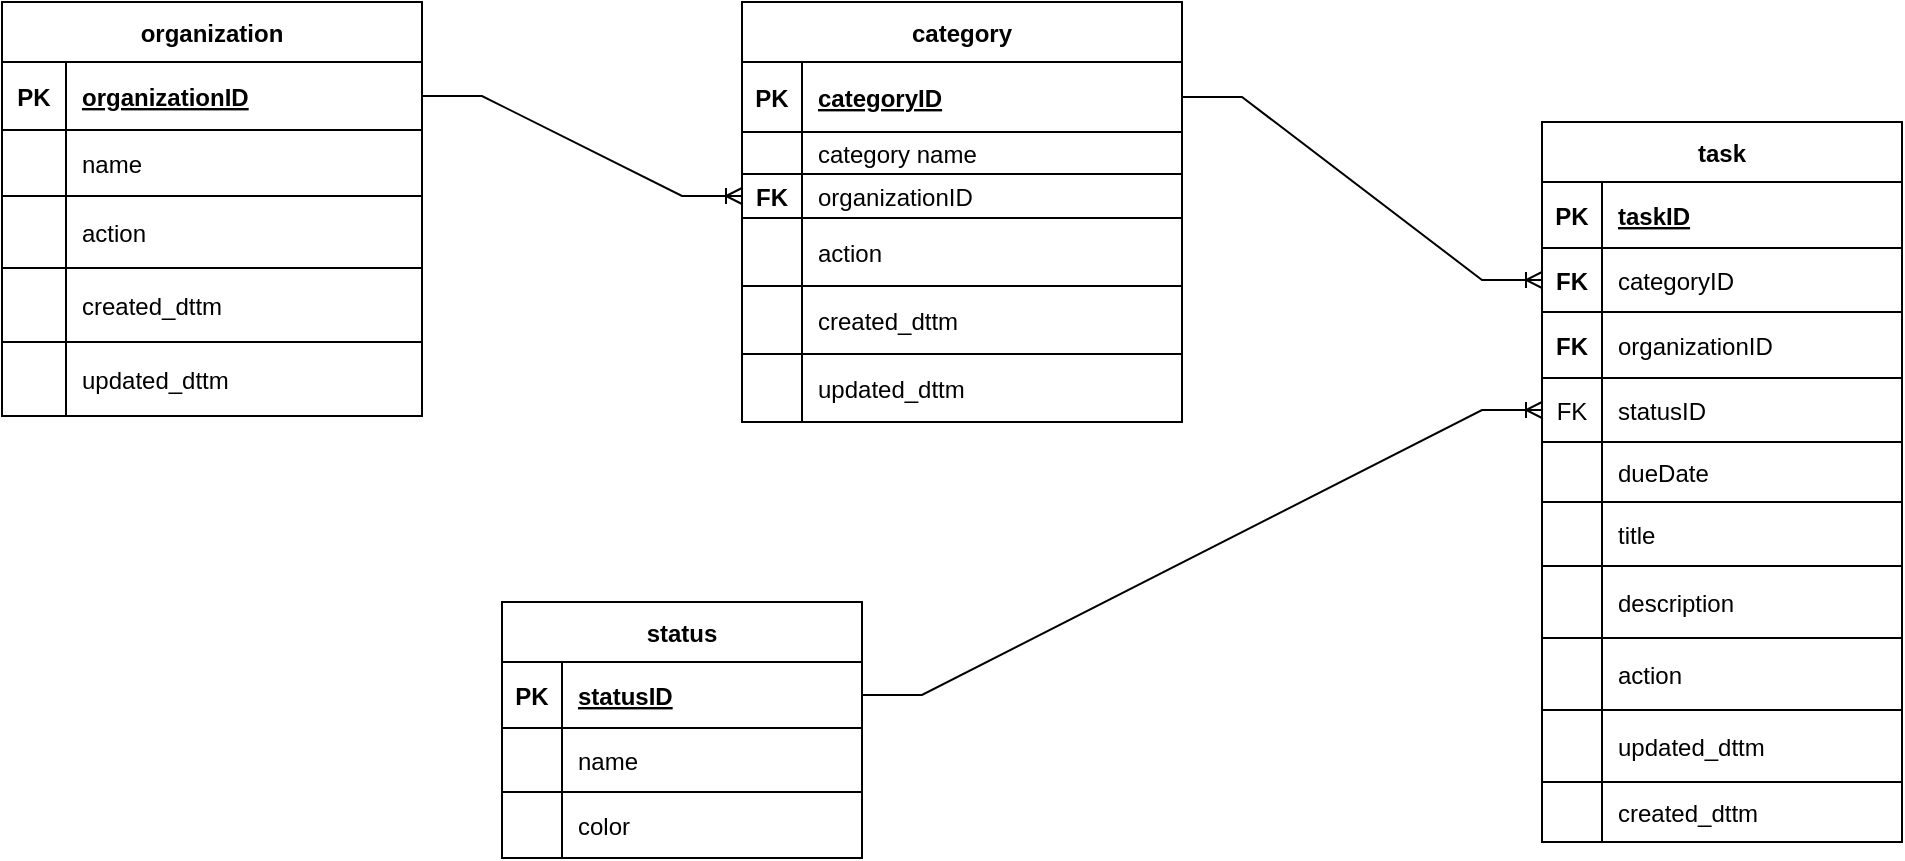 <mxfile version="20.2.8" type="github">
  <diagram id="R2lEEEUBdFMjLlhIrx00" name="Page-1">
    <mxGraphModel dx="1202" dy="708" grid="1" gridSize="10" guides="1" tooltips="1" connect="1" arrows="1" fold="1" page="1" pageScale="1" pageWidth="850" pageHeight="1100" math="0" shadow="0" extFonts="Permanent Marker^https://fonts.googleapis.com/css?family=Permanent+Marker">
      <root>
        <mxCell id="0" />
        <mxCell id="1" parent="0" />
        <object label="organization" placeholders="1" id="GzVvqow-HJxnqOvDs0vu-19">
          <mxCell style="shape=table;startSize=30;container=1;collapsible=1;childLayout=tableLayout;fixedRows=0;rowLines=1;fontStyle=1;align=center;resizeLast=0;fillStyle=auto;columnLines=1;" vertex="1" parent="1">
            <mxGeometry x="30" y="90" width="210" height="207" as="geometry" />
          </mxCell>
        </object>
        <mxCell id="GzVvqow-HJxnqOvDs0vu-20" value="" style="shape=tableRow;horizontal=0;startSize=0;swimlaneHead=0;swimlaneBody=0;fillColor=none;collapsible=0;dropTarget=0;points=[[0,0.5],[1,0.5]];portConstraint=eastwest;top=0;left=0;right=0;bottom=1;" vertex="1" parent="GzVvqow-HJxnqOvDs0vu-19">
          <mxGeometry y="30" width="210" height="34" as="geometry" />
        </mxCell>
        <mxCell id="GzVvqow-HJxnqOvDs0vu-21" value="PK" style="shape=partialRectangle;connectable=0;fillColor=none;top=0;left=0;bottom=0;right=0;fontStyle=1;overflow=hidden;" vertex="1" parent="GzVvqow-HJxnqOvDs0vu-20">
          <mxGeometry width="32" height="34" as="geometry">
            <mxRectangle width="32" height="34" as="alternateBounds" />
          </mxGeometry>
        </mxCell>
        <mxCell id="GzVvqow-HJxnqOvDs0vu-22" value="organizationID" style="shape=partialRectangle;connectable=0;fillColor=none;top=0;left=0;bottom=0;right=0;align=left;spacingLeft=6;fontStyle=5;overflow=hidden;noLabel=0;" vertex="1" parent="GzVvqow-HJxnqOvDs0vu-20">
          <mxGeometry x="32" width="178" height="34" as="geometry">
            <mxRectangle width="178" height="34" as="alternateBounds" />
          </mxGeometry>
        </mxCell>
        <object label="" Name="orginaization name" id="GzVvqow-HJxnqOvDs0vu-23">
          <mxCell style="shape=tableRow;horizontal=0;startSize=0;swimlaneHead=0;swimlaneBody=0;fillColor=none;collapsible=0;dropTarget=0;points=[[0,0.5],[1,0.5]];portConstraint=eastwest;top=0;left=0;right=0;bottom=0;" vertex="1" parent="GzVvqow-HJxnqOvDs0vu-19">
            <mxGeometry y="64" width="210" height="33" as="geometry" />
          </mxCell>
        </object>
        <mxCell id="GzVvqow-HJxnqOvDs0vu-24" value="" style="shape=partialRectangle;connectable=0;fillColor=none;top=0;left=0;bottom=0;right=0;editable=1;overflow=hidden;noLabel=0;" vertex="1" parent="GzVvqow-HJxnqOvDs0vu-23">
          <mxGeometry width="32" height="33" as="geometry">
            <mxRectangle width="32" height="33" as="alternateBounds" />
          </mxGeometry>
        </mxCell>
        <mxCell id="GzVvqow-HJxnqOvDs0vu-25" value="name " style="shape=partialRectangle;connectable=0;fillColor=none;top=0;left=0;bottom=0;right=0;align=left;spacingLeft=6;overflow=hidden;noLabel=0;" vertex="1" parent="GzVvqow-HJxnqOvDs0vu-23">
          <mxGeometry x="32" width="178" height="33" as="geometry">
            <mxRectangle width="178" height="33" as="alternateBounds" />
          </mxGeometry>
        </mxCell>
        <mxCell id="GzVvqow-HJxnqOvDs0vu-26" value="" style="shape=tableRow;horizontal=0;startSize=0;swimlaneHead=0;swimlaneBody=0;fillColor=none;collapsible=0;dropTarget=0;points=[[0,0.5],[1,0.5]];portConstraint=eastwest;top=0;left=0;right=0;bottom=0;" vertex="1" parent="GzVvqow-HJxnqOvDs0vu-19">
          <mxGeometry y="97" width="210" height="36" as="geometry" />
        </mxCell>
        <mxCell id="GzVvqow-HJxnqOvDs0vu-27" value="" style="shape=partialRectangle;connectable=0;fillColor=none;top=0;left=0;bottom=0;right=0;editable=1;overflow=hidden;autosize=1;" vertex="1" parent="GzVvqow-HJxnqOvDs0vu-26">
          <mxGeometry width="32" height="36" as="geometry">
            <mxRectangle width="32" height="36" as="alternateBounds" />
          </mxGeometry>
        </mxCell>
        <mxCell id="GzVvqow-HJxnqOvDs0vu-28" value="action" style="shape=partialRectangle;connectable=0;fillColor=none;top=0;left=0;bottom=0;right=0;align=left;spacingLeft=6;overflow=hidden;" vertex="1" parent="GzVvqow-HJxnqOvDs0vu-26">
          <mxGeometry x="32" width="178" height="36" as="geometry">
            <mxRectangle width="178" height="36" as="alternateBounds" />
          </mxGeometry>
        </mxCell>
        <mxCell id="GzVvqow-HJxnqOvDs0vu-29" value="" style="shape=tableRow;horizontal=0;startSize=0;swimlaneHead=0;swimlaneBody=0;fillColor=none;collapsible=0;dropTarget=0;points=[[0,0.5],[1,0.5]];portConstraint=eastwest;top=0;left=0;right=0;bottom=0;" vertex="1" parent="GzVvqow-HJxnqOvDs0vu-19">
          <mxGeometry y="133" width="210" height="37" as="geometry" />
        </mxCell>
        <mxCell id="GzVvqow-HJxnqOvDs0vu-30" value="" style="shape=partialRectangle;connectable=0;fillColor=none;top=0;left=0;bottom=0;right=0;editable=1;overflow=hidden;" vertex="1" parent="GzVvqow-HJxnqOvDs0vu-29">
          <mxGeometry width="32" height="37" as="geometry">
            <mxRectangle width="32" height="37" as="alternateBounds" />
          </mxGeometry>
        </mxCell>
        <mxCell id="GzVvqow-HJxnqOvDs0vu-31" value="created_dttm" style="shape=partialRectangle;connectable=0;fillColor=none;top=0;left=0;bottom=0;right=0;align=left;spacingLeft=6;overflow=hidden;" vertex="1" parent="GzVvqow-HJxnqOvDs0vu-29">
          <mxGeometry x="32" width="178" height="37" as="geometry">
            <mxRectangle width="178" height="37" as="alternateBounds" />
          </mxGeometry>
        </mxCell>
        <mxCell id="GzVvqow-HJxnqOvDs0vu-88" value="" style="shape=tableRow;horizontal=0;startSize=0;swimlaneHead=0;swimlaneBody=0;fillColor=none;collapsible=0;dropTarget=0;points=[[0,0.5],[1,0.5]];portConstraint=eastwest;top=0;left=0;right=0;bottom=0;" vertex="1" parent="GzVvqow-HJxnqOvDs0vu-19">
          <mxGeometry y="170" width="210" height="37" as="geometry" />
        </mxCell>
        <mxCell id="GzVvqow-HJxnqOvDs0vu-89" value="" style="shape=partialRectangle;connectable=0;fillColor=none;top=0;left=0;bottom=0;right=0;editable=1;overflow=hidden;" vertex="1" parent="GzVvqow-HJxnqOvDs0vu-88">
          <mxGeometry width="32" height="37" as="geometry">
            <mxRectangle width="32" height="37" as="alternateBounds" />
          </mxGeometry>
        </mxCell>
        <mxCell id="GzVvqow-HJxnqOvDs0vu-90" value="updated_dttm" style="shape=partialRectangle;connectable=0;fillColor=none;top=0;left=0;bottom=0;right=0;align=left;spacingLeft=6;overflow=hidden;" vertex="1" parent="GzVvqow-HJxnqOvDs0vu-88">
          <mxGeometry x="32" width="178" height="37" as="geometry">
            <mxRectangle width="178" height="37" as="alternateBounds" />
          </mxGeometry>
        </mxCell>
        <mxCell id="GzVvqow-HJxnqOvDs0vu-75" value="category" style="shape=table;startSize=30;container=1;collapsible=1;childLayout=tableLayout;fixedRows=0;rowLines=1;fontStyle=1;align=center;resizeLast=1;strokeColor=default;fontFamily=Helvetica;fontSize=12;fontColor=default;fillColor=default;" vertex="1" parent="1">
          <mxGeometry x="400" y="90" width="220" height="210" as="geometry" />
        </mxCell>
        <mxCell id="GzVvqow-HJxnqOvDs0vu-76" value="" style="shape=tableRow;horizontal=0;startSize=0;swimlaneHead=0;swimlaneBody=0;fillColor=none;collapsible=0;dropTarget=0;points=[[0,0.5],[1,0.5]];portConstraint=eastwest;top=0;left=0;right=0;bottom=1;strokeColor=default;fontFamily=Helvetica;fontSize=12;fontColor=default;" vertex="1" parent="GzVvqow-HJxnqOvDs0vu-75">
          <mxGeometry y="30" width="220" height="35" as="geometry" />
        </mxCell>
        <mxCell id="GzVvqow-HJxnqOvDs0vu-77" value="PK" style="shape=partialRectangle;connectable=0;fillColor=none;top=0;left=0;bottom=0;right=0;fontStyle=1;overflow=hidden;strokeColor=default;fontFamily=Helvetica;fontSize=12;fontColor=default;startSize=30;" vertex="1" parent="GzVvqow-HJxnqOvDs0vu-76">
          <mxGeometry width="30" height="35" as="geometry">
            <mxRectangle width="30" height="35" as="alternateBounds" />
          </mxGeometry>
        </mxCell>
        <mxCell id="GzVvqow-HJxnqOvDs0vu-78" value="categoryID" style="shape=partialRectangle;connectable=0;fillColor=none;top=0;left=0;bottom=0;right=0;align=left;spacingLeft=6;fontStyle=5;overflow=hidden;strokeColor=default;fontFamily=Helvetica;fontSize=12;fontColor=default;startSize=30;" vertex="1" parent="GzVvqow-HJxnqOvDs0vu-76">
          <mxGeometry x="30" width="190" height="35" as="geometry">
            <mxRectangle width="190" height="35" as="alternateBounds" />
          </mxGeometry>
        </mxCell>
        <mxCell id="GzVvqow-HJxnqOvDs0vu-79" value="" style="shape=tableRow;horizontal=0;startSize=0;swimlaneHead=0;swimlaneBody=0;fillColor=none;collapsible=0;dropTarget=0;points=[[0,0.5],[1,0.5]];portConstraint=eastwest;top=0;left=0;right=0;bottom=0;strokeColor=default;fontFamily=Helvetica;fontSize=12;fontColor=default;" vertex="1" parent="GzVvqow-HJxnqOvDs0vu-75">
          <mxGeometry y="65" width="220" height="21" as="geometry" />
        </mxCell>
        <mxCell id="GzVvqow-HJxnqOvDs0vu-80" value="" style="shape=partialRectangle;connectable=0;fillColor=none;top=0;left=0;bottom=0;right=0;editable=1;overflow=hidden;strokeColor=default;fontFamily=Helvetica;fontSize=12;fontColor=default;startSize=30;" vertex="1" parent="GzVvqow-HJxnqOvDs0vu-79">
          <mxGeometry width="30" height="21" as="geometry">
            <mxRectangle width="30" height="21" as="alternateBounds" />
          </mxGeometry>
        </mxCell>
        <mxCell id="GzVvqow-HJxnqOvDs0vu-81" value="category name " style="shape=partialRectangle;connectable=0;fillColor=none;top=0;left=0;bottom=0;right=0;align=left;spacingLeft=6;overflow=hidden;strokeColor=default;fontFamily=Helvetica;fontSize=12;fontColor=default;startSize=30;" vertex="1" parent="GzVvqow-HJxnqOvDs0vu-79">
          <mxGeometry x="30" width="190" height="21" as="geometry">
            <mxRectangle width="190" height="21" as="alternateBounds" />
          </mxGeometry>
        </mxCell>
        <mxCell id="GzVvqow-HJxnqOvDs0vu-82" value="" style="shape=tableRow;horizontal=0;startSize=0;swimlaneHead=0;swimlaneBody=0;fillColor=none;collapsible=0;dropTarget=0;points=[[0,0.5],[1,0.5]];portConstraint=eastwest;top=0;left=0;right=0;bottom=0;strokeColor=default;fontFamily=Helvetica;fontSize=12;fontColor=default;" vertex="1" parent="GzVvqow-HJxnqOvDs0vu-75">
          <mxGeometry y="86" width="220" height="22" as="geometry" />
        </mxCell>
        <mxCell id="GzVvqow-HJxnqOvDs0vu-83" value="FK" style="shape=partialRectangle;connectable=0;fillColor=none;top=0;left=0;bottom=0;right=0;editable=1;overflow=hidden;strokeColor=default;fontFamily=Helvetica;fontSize=12;fontColor=default;startSize=30;fontStyle=1" vertex="1" parent="GzVvqow-HJxnqOvDs0vu-82">
          <mxGeometry width="30" height="22" as="geometry">
            <mxRectangle width="30" height="22" as="alternateBounds" />
          </mxGeometry>
        </mxCell>
        <mxCell id="GzVvqow-HJxnqOvDs0vu-84" value="organizationID" style="shape=partialRectangle;connectable=0;fillColor=none;top=0;left=0;bottom=0;right=0;align=left;spacingLeft=6;overflow=hidden;strokeColor=default;fontFamily=Helvetica;fontSize=12;fontColor=default;startSize=30;fontStyle=0" vertex="1" parent="GzVvqow-HJxnqOvDs0vu-82">
          <mxGeometry x="30" width="190" height="22" as="geometry">
            <mxRectangle width="190" height="22" as="alternateBounds" />
          </mxGeometry>
        </mxCell>
        <mxCell id="GzVvqow-HJxnqOvDs0vu-85" value="" style="shape=tableRow;horizontal=0;startSize=0;swimlaneHead=0;swimlaneBody=0;fillColor=none;collapsible=0;dropTarget=0;points=[[0,0.5],[1,0.5]];portConstraint=eastwest;top=0;left=0;right=0;bottom=0;strokeColor=default;fontFamily=Helvetica;fontSize=12;fontColor=default;" vertex="1" parent="GzVvqow-HJxnqOvDs0vu-75">
          <mxGeometry y="108" width="220" height="34" as="geometry" />
        </mxCell>
        <mxCell id="GzVvqow-HJxnqOvDs0vu-86" value="" style="shape=partialRectangle;connectable=0;fillColor=none;top=0;left=0;bottom=0;right=0;editable=1;overflow=hidden;strokeColor=default;fontFamily=Helvetica;fontSize=12;fontColor=default;startSize=30;" vertex="1" parent="GzVvqow-HJxnqOvDs0vu-85">
          <mxGeometry width="30" height="34" as="geometry">
            <mxRectangle width="30" height="34" as="alternateBounds" />
          </mxGeometry>
        </mxCell>
        <mxCell id="GzVvqow-HJxnqOvDs0vu-87" value="action" style="shape=partialRectangle;connectable=0;fillColor=none;top=0;left=0;bottom=0;right=0;align=left;spacingLeft=6;overflow=hidden;strokeColor=default;fontFamily=Helvetica;fontSize=12;fontColor=default;startSize=30;" vertex="1" parent="GzVvqow-HJxnqOvDs0vu-85">
          <mxGeometry x="30" width="190" height="34" as="geometry">
            <mxRectangle width="190" height="34" as="alternateBounds" />
          </mxGeometry>
        </mxCell>
        <mxCell id="GzVvqow-HJxnqOvDs0vu-105" value="" style="shape=tableRow;horizontal=0;startSize=0;swimlaneHead=0;swimlaneBody=0;fillColor=none;collapsible=0;dropTarget=0;points=[[0,0.5],[1,0.5]];portConstraint=eastwest;top=0;left=0;right=0;bottom=0;strokeColor=default;fontFamily=Helvetica;fontSize=12;fontColor=default;" vertex="1" parent="GzVvqow-HJxnqOvDs0vu-75">
          <mxGeometry y="142" width="220" height="34" as="geometry" />
        </mxCell>
        <mxCell id="GzVvqow-HJxnqOvDs0vu-106" value="" style="shape=partialRectangle;connectable=0;fillColor=none;top=0;left=0;bottom=0;right=0;editable=1;overflow=hidden;strokeColor=default;fontFamily=Helvetica;fontSize=12;fontColor=default;startSize=30;" vertex="1" parent="GzVvqow-HJxnqOvDs0vu-105">
          <mxGeometry width="30" height="34" as="geometry">
            <mxRectangle width="30" height="34" as="alternateBounds" />
          </mxGeometry>
        </mxCell>
        <mxCell id="GzVvqow-HJxnqOvDs0vu-107" value="created_dttm" style="shape=partialRectangle;connectable=0;fillColor=none;top=0;left=0;bottom=0;right=0;align=left;spacingLeft=6;overflow=hidden;strokeColor=default;fontFamily=Helvetica;fontSize=12;fontColor=default;startSize=30;" vertex="1" parent="GzVvqow-HJxnqOvDs0vu-105">
          <mxGeometry x="30" width="190" height="34" as="geometry">
            <mxRectangle width="190" height="34" as="alternateBounds" />
          </mxGeometry>
        </mxCell>
        <mxCell id="GzVvqow-HJxnqOvDs0vu-108" value="" style="shape=tableRow;horizontal=0;startSize=0;swimlaneHead=0;swimlaneBody=0;fillColor=none;collapsible=0;dropTarget=0;points=[[0,0.5],[1,0.5]];portConstraint=eastwest;top=0;left=0;right=0;bottom=0;strokeColor=default;fontFamily=Helvetica;fontSize=12;fontColor=default;" vertex="1" parent="GzVvqow-HJxnqOvDs0vu-75">
          <mxGeometry y="176" width="220" height="34" as="geometry" />
        </mxCell>
        <mxCell id="GzVvqow-HJxnqOvDs0vu-109" value="" style="shape=partialRectangle;connectable=0;fillColor=none;top=0;left=0;bottom=0;right=0;editable=1;overflow=hidden;strokeColor=default;fontFamily=Helvetica;fontSize=12;fontColor=default;startSize=30;" vertex="1" parent="GzVvqow-HJxnqOvDs0vu-108">
          <mxGeometry width="30" height="34" as="geometry">
            <mxRectangle width="30" height="34" as="alternateBounds" />
          </mxGeometry>
        </mxCell>
        <mxCell id="GzVvqow-HJxnqOvDs0vu-110" value="updated_dttm" style="shape=partialRectangle;connectable=0;fillColor=none;top=0;left=0;bottom=0;right=0;align=left;spacingLeft=6;overflow=hidden;strokeColor=default;fontFamily=Helvetica;fontSize=12;fontColor=default;startSize=30;" vertex="1" parent="GzVvqow-HJxnqOvDs0vu-108">
          <mxGeometry x="30" width="190" height="34" as="geometry">
            <mxRectangle width="190" height="34" as="alternateBounds" />
          </mxGeometry>
        </mxCell>
        <mxCell id="GzVvqow-HJxnqOvDs0vu-111" value="" style="edgeStyle=entityRelationEdgeStyle;fontSize=12;html=1;endArrow=ERoneToMany;rounded=0;fontFamily=Helvetica;fontColor=default;startSize=30;entryX=0;entryY=0.5;entryDx=0;entryDy=0;exitX=1;exitY=0.5;exitDx=0;exitDy=0;" edge="1" parent="1" source="GzVvqow-HJxnqOvDs0vu-20" target="GzVvqow-HJxnqOvDs0vu-82">
          <mxGeometry width="100" height="100" relative="1" as="geometry">
            <mxPoint x="290" y="150" as="sourcePoint" />
            <mxPoint x="390" y="50" as="targetPoint" />
          </mxGeometry>
        </mxCell>
        <mxCell id="GzVvqow-HJxnqOvDs0vu-113" value="task" style="shape=table;startSize=30;container=1;collapsible=1;childLayout=tableLayout;fixedRows=0;rowLines=1;fontStyle=1;align=center;resizeLast=1;strokeColor=default;fontFamily=Helvetica;fontSize=12;fontColor=default;fillColor=default;" vertex="1" parent="1">
          <mxGeometry x="800" y="150" width="180" height="360.0" as="geometry" />
        </mxCell>
        <mxCell id="GzVvqow-HJxnqOvDs0vu-114" value="" style="shape=tableRow;horizontal=0;startSize=0;swimlaneHead=0;swimlaneBody=0;fillColor=none;collapsible=0;dropTarget=0;points=[[0,0.5],[1,0.5]];portConstraint=eastwest;top=0;left=0;right=0;bottom=1;strokeColor=default;fontFamily=Helvetica;fontSize=12;fontColor=default;" vertex="1" parent="GzVvqow-HJxnqOvDs0vu-113">
          <mxGeometry y="30" width="180" height="33" as="geometry" />
        </mxCell>
        <mxCell id="GzVvqow-HJxnqOvDs0vu-115" value="PK" style="shape=partialRectangle;connectable=0;fillColor=none;top=0;left=0;bottom=0;right=0;fontStyle=1;overflow=hidden;strokeColor=default;fontFamily=Helvetica;fontSize=12;fontColor=default;startSize=30;" vertex="1" parent="GzVvqow-HJxnqOvDs0vu-114">
          <mxGeometry width="30" height="33" as="geometry">
            <mxRectangle width="30" height="33" as="alternateBounds" />
          </mxGeometry>
        </mxCell>
        <mxCell id="GzVvqow-HJxnqOvDs0vu-116" value="taskID" style="shape=partialRectangle;connectable=0;fillColor=none;top=0;left=0;bottom=0;right=0;align=left;spacingLeft=6;fontStyle=5;overflow=hidden;strokeColor=default;fontFamily=Helvetica;fontSize=12;fontColor=default;startSize=30;" vertex="1" parent="GzVvqow-HJxnqOvDs0vu-114">
          <mxGeometry x="30" width="150" height="33" as="geometry">
            <mxRectangle width="150" height="33" as="alternateBounds" />
          </mxGeometry>
        </mxCell>
        <mxCell id="GzVvqow-HJxnqOvDs0vu-117" value="" style="shape=tableRow;horizontal=0;startSize=0;swimlaneHead=0;swimlaneBody=0;fillColor=none;collapsible=0;dropTarget=0;points=[[0,0.5],[1,0.5]];portConstraint=eastwest;top=0;left=0;right=0;bottom=0;strokeColor=default;fontFamily=Helvetica;fontSize=12;fontColor=default;" vertex="1" parent="GzVvqow-HJxnqOvDs0vu-113">
          <mxGeometry y="63" width="180" height="32" as="geometry" />
        </mxCell>
        <mxCell id="GzVvqow-HJxnqOvDs0vu-118" value="FK" style="shape=partialRectangle;connectable=0;fillColor=none;top=0;left=0;bottom=0;right=0;editable=1;overflow=hidden;strokeColor=default;fontFamily=Helvetica;fontSize=12;fontColor=default;startSize=30;fontStyle=1" vertex="1" parent="GzVvqow-HJxnqOvDs0vu-117">
          <mxGeometry width="30" height="32" as="geometry">
            <mxRectangle width="30" height="32" as="alternateBounds" />
          </mxGeometry>
        </mxCell>
        <mxCell id="GzVvqow-HJxnqOvDs0vu-119" value="categoryID" style="shape=partialRectangle;connectable=0;fillColor=none;top=0;left=0;bottom=0;right=0;align=left;spacingLeft=6;overflow=hidden;strokeColor=default;fontFamily=Helvetica;fontSize=12;fontColor=default;startSize=30;" vertex="1" parent="GzVvqow-HJxnqOvDs0vu-117">
          <mxGeometry x="30" width="150" height="32" as="geometry">
            <mxRectangle width="150" height="32" as="alternateBounds" />
          </mxGeometry>
        </mxCell>
        <mxCell id="GzVvqow-HJxnqOvDs0vu-120" value="" style="shape=tableRow;horizontal=0;startSize=0;swimlaneHead=0;swimlaneBody=0;fillColor=none;collapsible=0;dropTarget=0;points=[[0,0.5],[1,0.5]];portConstraint=eastwest;top=0;left=0;right=0;bottom=0;strokeColor=default;fontFamily=Helvetica;fontSize=12;fontColor=default;" vertex="1" parent="GzVvqow-HJxnqOvDs0vu-113">
          <mxGeometry y="95" width="180" height="33" as="geometry" />
        </mxCell>
        <mxCell id="GzVvqow-HJxnqOvDs0vu-121" value="FK" style="shape=partialRectangle;connectable=0;fillColor=none;top=0;left=0;bottom=0;right=0;editable=1;overflow=hidden;strokeColor=default;fontFamily=Helvetica;fontSize=12;fontColor=default;startSize=30;fontStyle=1" vertex="1" parent="GzVvqow-HJxnqOvDs0vu-120">
          <mxGeometry width="30" height="33" as="geometry">
            <mxRectangle width="30" height="33" as="alternateBounds" />
          </mxGeometry>
        </mxCell>
        <mxCell id="GzVvqow-HJxnqOvDs0vu-122" value="organizationID" style="shape=partialRectangle;connectable=0;fillColor=none;top=0;left=0;bottom=0;right=0;align=left;spacingLeft=6;overflow=hidden;strokeColor=default;fontFamily=Helvetica;fontSize=12;fontColor=default;startSize=30;" vertex="1" parent="GzVvqow-HJxnqOvDs0vu-120">
          <mxGeometry x="30" width="150" height="33" as="geometry">
            <mxRectangle width="150" height="33" as="alternateBounds" />
          </mxGeometry>
        </mxCell>
        <mxCell id="GzVvqow-HJxnqOvDs0vu-123" value="" style="shape=tableRow;horizontal=0;startSize=0;swimlaneHead=0;swimlaneBody=0;fillColor=none;collapsible=0;dropTarget=0;points=[[0,0.5],[1,0.5]];portConstraint=eastwest;top=0;left=0;right=0;bottom=0;strokeColor=default;fontFamily=Helvetica;fontSize=12;fontColor=default;" vertex="1" parent="GzVvqow-HJxnqOvDs0vu-113">
          <mxGeometry y="128" width="180" height="32" as="geometry" />
        </mxCell>
        <mxCell id="GzVvqow-HJxnqOvDs0vu-124" value="FK" style="shape=partialRectangle;connectable=0;fillColor=none;top=0;left=0;bottom=0;right=0;editable=1;overflow=hidden;strokeColor=default;fontFamily=Helvetica;fontSize=12;fontColor=default;startSize=30;" vertex="1" parent="GzVvqow-HJxnqOvDs0vu-123">
          <mxGeometry width="30" height="32" as="geometry">
            <mxRectangle width="30" height="32" as="alternateBounds" />
          </mxGeometry>
        </mxCell>
        <mxCell id="GzVvqow-HJxnqOvDs0vu-125" value="statusID" style="shape=partialRectangle;connectable=0;fillColor=none;top=0;left=0;bottom=0;right=0;align=left;spacingLeft=6;overflow=hidden;strokeColor=default;fontFamily=Helvetica;fontSize=12;fontColor=default;startSize=30;" vertex="1" parent="GzVvqow-HJxnqOvDs0vu-123">
          <mxGeometry x="30" width="150" height="32" as="geometry">
            <mxRectangle width="150" height="32" as="alternateBounds" />
          </mxGeometry>
        </mxCell>
        <mxCell id="GzVvqow-HJxnqOvDs0vu-129" value="" style="shape=tableRow;horizontal=0;startSize=0;swimlaneHead=0;swimlaneBody=0;fillColor=none;collapsible=0;dropTarget=0;points=[[0,0.5],[1,0.5]];portConstraint=eastwest;top=0;left=0;right=0;bottom=0;strokeColor=default;fontFamily=Helvetica;fontSize=12;fontColor=default;" vertex="1" parent="GzVvqow-HJxnqOvDs0vu-113">
          <mxGeometry y="160" width="180" height="30" as="geometry" />
        </mxCell>
        <mxCell id="GzVvqow-HJxnqOvDs0vu-130" value="" style="shape=partialRectangle;connectable=0;fillColor=none;top=0;left=0;bottom=0;right=0;editable=1;overflow=hidden;strokeColor=default;fontFamily=Helvetica;fontSize=12;fontColor=default;startSize=30;" vertex="1" parent="GzVvqow-HJxnqOvDs0vu-129">
          <mxGeometry width="30" height="30" as="geometry">
            <mxRectangle width="30" height="30" as="alternateBounds" />
          </mxGeometry>
        </mxCell>
        <mxCell id="GzVvqow-HJxnqOvDs0vu-131" value="dueDate" style="shape=partialRectangle;connectable=0;fillColor=none;top=0;left=0;bottom=0;right=0;align=left;spacingLeft=6;overflow=hidden;strokeColor=default;fontFamily=Helvetica;fontSize=12;fontColor=default;startSize=30;" vertex="1" parent="GzVvqow-HJxnqOvDs0vu-129">
          <mxGeometry x="30" width="150" height="30" as="geometry">
            <mxRectangle width="150" height="30" as="alternateBounds" />
          </mxGeometry>
        </mxCell>
        <mxCell id="GzVvqow-HJxnqOvDs0vu-132" value="" style="shape=tableRow;horizontal=0;startSize=0;swimlaneHead=0;swimlaneBody=0;fillColor=none;collapsible=0;dropTarget=0;points=[[0,0.5],[1,0.5]];portConstraint=eastwest;top=0;left=0;right=0;bottom=0;strokeColor=default;fontFamily=Helvetica;fontSize=12;fontColor=default;" vertex="1" parent="GzVvqow-HJxnqOvDs0vu-113">
          <mxGeometry y="190" width="180" height="32" as="geometry" />
        </mxCell>
        <mxCell id="GzVvqow-HJxnqOvDs0vu-133" value="" style="shape=partialRectangle;connectable=0;fillColor=none;top=0;left=0;bottom=0;right=0;editable=1;overflow=hidden;strokeColor=default;fontFamily=Helvetica;fontSize=12;fontColor=default;startSize=30;" vertex="1" parent="GzVvqow-HJxnqOvDs0vu-132">
          <mxGeometry width="30" height="32" as="geometry">
            <mxRectangle width="30" height="32" as="alternateBounds" />
          </mxGeometry>
        </mxCell>
        <mxCell id="GzVvqow-HJxnqOvDs0vu-134" value="title" style="shape=partialRectangle;connectable=0;fillColor=none;top=0;left=0;bottom=0;right=0;align=left;spacingLeft=6;overflow=hidden;strokeColor=default;fontFamily=Helvetica;fontSize=12;fontColor=default;startSize=30;" vertex="1" parent="GzVvqow-HJxnqOvDs0vu-132">
          <mxGeometry x="30" width="150" height="32" as="geometry">
            <mxRectangle width="150" height="32" as="alternateBounds" />
          </mxGeometry>
        </mxCell>
        <mxCell id="GzVvqow-HJxnqOvDs0vu-154" value="" style="shape=tableRow;horizontal=0;startSize=0;swimlaneHead=0;swimlaneBody=0;fillColor=none;collapsible=0;dropTarget=0;points=[[0,0.5],[1,0.5]];portConstraint=eastwest;top=0;left=0;right=0;bottom=0;strokeColor=default;fontFamily=Helvetica;fontSize=12;fontColor=default;" vertex="1" parent="GzVvqow-HJxnqOvDs0vu-113">
          <mxGeometry y="222" width="180" height="36" as="geometry" />
        </mxCell>
        <mxCell id="GzVvqow-HJxnqOvDs0vu-155" value="" style="shape=partialRectangle;connectable=0;fillColor=none;top=0;left=0;bottom=0;right=0;editable=1;overflow=hidden;strokeColor=default;fontFamily=Helvetica;fontSize=12;fontColor=default;startSize=30;" vertex="1" parent="GzVvqow-HJxnqOvDs0vu-154">
          <mxGeometry width="30" height="36" as="geometry">
            <mxRectangle width="30" height="36" as="alternateBounds" />
          </mxGeometry>
        </mxCell>
        <mxCell id="GzVvqow-HJxnqOvDs0vu-156" value="description" style="shape=partialRectangle;connectable=0;fillColor=none;top=0;left=0;bottom=0;right=0;align=left;spacingLeft=6;overflow=hidden;strokeColor=default;fontFamily=Helvetica;fontSize=12;fontColor=default;startSize=30;" vertex="1" parent="GzVvqow-HJxnqOvDs0vu-154">
          <mxGeometry x="30" width="150" height="36" as="geometry">
            <mxRectangle width="150" height="36" as="alternateBounds" />
          </mxGeometry>
        </mxCell>
        <mxCell id="GzVvqow-HJxnqOvDs0vu-157" value="" style="shape=tableRow;horizontal=0;startSize=0;swimlaneHead=0;swimlaneBody=0;fillColor=none;collapsible=0;dropTarget=0;points=[[0,0.5],[1,0.5]];portConstraint=eastwest;top=0;left=0;right=0;bottom=0;strokeColor=default;fontFamily=Helvetica;fontSize=12;fontColor=default;" vertex="1" parent="GzVvqow-HJxnqOvDs0vu-113">
          <mxGeometry y="258" width="180" height="36" as="geometry" />
        </mxCell>
        <mxCell id="GzVvqow-HJxnqOvDs0vu-158" value="" style="shape=partialRectangle;connectable=0;fillColor=none;top=0;left=0;bottom=0;right=0;editable=1;overflow=hidden;strokeColor=default;fontFamily=Helvetica;fontSize=12;fontColor=default;startSize=30;" vertex="1" parent="GzVvqow-HJxnqOvDs0vu-157">
          <mxGeometry width="30" height="36" as="geometry">
            <mxRectangle width="30" height="36" as="alternateBounds" />
          </mxGeometry>
        </mxCell>
        <mxCell id="GzVvqow-HJxnqOvDs0vu-159" value="action" style="shape=partialRectangle;connectable=0;fillColor=none;top=0;left=0;bottom=0;right=0;align=left;spacingLeft=6;overflow=hidden;strokeColor=default;fontFamily=Helvetica;fontSize=12;fontColor=default;startSize=30;" vertex="1" parent="GzVvqow-HJxnqOvDs0vu-157">
          <mxGeometry x="30" width="150" height="36" as="geometry">
            <mxRectangle width="150" height="36" as="alternateBounds" />
          </mxGeometry>
        </mxCell>
        <mxCell id="GzVvqow-HJxnqOvDs0vu-185" value="" style="shape=tableRow;horizontal=0;startSize=0;swimlaneHead=0;swimlaneBody=0;fillColor=none;collapsible=0;dropTarget=0;points=[[0,0.5],[1,0.5]];portConstraint=eastwest;top=0;left=0;right=0;bottom=0;strokeColor=default;fontFamily=Helvetica;fontSize=12;fontColor=default;" vertex="1" parent="GzVvqow-HJxnqOvDs0vu-113">
          <mxGeometry y="294" width="180" height="36" as="geometry" />
        </mxCell>
        <mxCell id="GzVvqow-HJxnqOvDs0vu-186" value="" style="shape=partialRectangle;connectable=0;fillColor=none;top=0;left=0;bottom=0;right=0;editable=1;overflow=hidden;strokeColor=default;fontFamily=Helvetica;fontSize=12;fontColor=default;startSize=30;" vertex="1" parent="GzVvqow-HJxnqOvDs0vu-185">
          <mxGeometry width="30" height="36" as="geometry">
            <mxRectangle width="30" height="36" as="alternateBounds" />
          </mxGeometry>
        </mxCell>
        <mxCell id="GzVvqow-HJxnqOvDs0vu-187" value="updated_dttm" style="shape=partialRectangle;connectable=0;fillColor=none;top=0;left=0;bottom=0;right=0;align=left;spacingLeft=6;overflow=hidden;strokeColor=default;fontFamily=Helvetica;fontSize=12;fontColor=default;startSize=30;" vertex="1" parent="GzVvqow-HJxnqOvDs0vu-185">
          <mxGeometry x="30" width="150" height="36" as="geometry">
            <mxRectangle width="150" height="36" as="alternateBounds" />
          </mxGeometry>
        </mxCell>
        <mxCell id="GzVvqow-HJxnqOvDs0vu-188" value="" style="shape=tableRow;horizontal=0;startSize=0;swimlaneHead=0;swimlaneBody=0;fillColor=none;collapsible=0;dropTarget=0;points=[[0,0.5],[1,0.5]];portConstraint=eastwest;top=0;left=0;right=0;bottom=0;strokeColor=default;fontFamily=Helvetica;fontSize=12;fontColor=default;" vertex="1" parent="GzVvqow-HJxnqOvDs0vu-113">
          <mxGeometry y="330" width="180" height="30" as="geometry" />
        </mxCell>
        <mxCell id="GzVvqow-HJxnqOvDs0vu-189" value="" style="shape=partialRectangle;connectable=0;fillColor=none;top=0;left=0;bottom=0;right=0;editable=1;overflow=hidden;strokeColor=default;fontFamily=Helvetica;fontSize=12;fontColor=default;startSize=30;fontStyle=1" vertex="1" parent="GzVvqow-HJxnqOvDs0vu-188">
          <mxGeometry width="30" height="30" as="geometry">
            <mxRectangle width="30" height="30" as="alternateBounds" />
          </mxGeometry>
        </mxCell>
        <mxCell id="GzVvqow-HJxnqOvDs0vu-190" value="created_dttm" style="shape=partialRectangle;connectable=0;fillColor=none;top=0;left=0;bottom=0;right=0;align=left;spacingLeft=6;overflow=hidden;strokeColor=default;fontFamily=Helvetica;fontSize=12;fontColor=default;startSize=30;" vertex="1" parent="GzVvqow-HJxnqOvDs0vu-188">
          <mxGeometry x="30" width="150" height="30" as="geometry">
            <mxRectangle width="150" height="30" as="alternateBounds" />
          </mxGeometry>
        </mxCell>
        <mxCell id="GzVvqow-HJxnqOvDs0vu-127" value="" style="edgeStyle=entityRelationEdgeStyle;fontSize=12;html=1;endArrow=ERoneToMany;rounded=0;strokeColor=default;fontFamily=Helvetica;fontColor=default;startSize=30;entryX=0;entryY=0.5;entryDx=0;entryDy=0;exitX=1;exitY=0.5;exitDx=0;exitDy=0;" edge="1" parent="1" source="GzVvqow-HJxnqOvDs0vu-76" target="GzVvqow-HJxnqOvDs0vu-117">
          <mxGeometry width="100" height="100" relative="1" as="geometry">
            <mxPoint x="330" y="430" as="sourcePoint" />
            <mxPoint x="430" y="330" as="targetPoint" />
          </mxGeometry>
        </mxCell>
        <mxCell id="GzVvqow-HJxnqOvDs0vu-191" value="status" style="shape=table;startSize=30;container=1;collapsible=1;childLayout=tableLayout;fixedRows=0;rowLines=1;fontStyle=1;align=center;resizeLast=1;strokeColor=default;fontFamily=Helvetica;fontSize=12;fontColor=default;fillColor=default;" vertex="1" parent="1">
          <mxGeometry x="280" y="390" width="180" height="128" as="geometry" />
        </mxCell>
        <mxCell id="GzVvqow-HJxnqOvDs0vu-192" value="" style="shape=tableRow;horizontal=0;startSize=0;swimlaneHead=0;swimlaneBody=0;fillColor=none;collapsible=0;dropTarget=0;points=[[0,0.5],[1,0.5]];portConstraint=eastwest;top=0;left=0;right=0;bottom=1;strokeColor=default;fontFamily=Helvetica;fontSize=12;fontColor=default;" vertex="1" parent="GzVvqow-HJxnqOvDs0vu-191">
          <mxGeometry y="30" width="180" height="33" as="geometry" />
        </mxCell>
        <mxCell id="GzVvqow-HJxnqOvDs0vu-193" value="PK" style="shape=partialRectangle;connectable=0;fillColor=none;top=0;left=0;bottom=0;right=0;fontStyle=1;overflow=hidden;strokeColor=default;fontFamily=Helvetica;fontSize=12;fontColor=default;startSize=30;" vertex="1" parent="GzVvqow-HJxnqOvDs0vu-192">
          <mxGeometry width="30" height="33" as="geometry">
            <mxRectangle width="30" height="33" as="alternateBounds" />
          </mxGeometry>
        </mxCell>
        <mxCell id="GzVvqow-HJxnqOvDs0vu-194" value="statusID" style="shape=partialRectangle;connectable=0;fillColor=none;top=0;left=0;bottom=0;right=0;align=left;spacingLeft=6;fontStyle=5;overflow=hidden;strokeColor=default;fontFamily=Helvetica;fontSize=12;fontColor=default;startSize=30;" vertex="1" parent="GzVvqow-HJxnqOvDs0vu-192">
          <mxGeometry x="30" width="150" height="33" as="geometry">
            <mxRectangle width="150" height="33" as="alternateBounds" />
          </mxGeometry>
        </mxCell>
        <mxCell id="GzVvqow-HJxnqOvDs0vu-195" value="" style="shape=tableRow;horizontal=0;startSize=0;swimlaneHead=0;swimlaneBody=0;fillColor=none;collapsible=0;dropTarget=0;points=[[0,0.5],[1,0.5]];portConstraint=eastwest;top=0;left=0;right=0;bottom=0;strokeColor=default;fontFamily=Helvetica;fontSize=12;fontColor=default;" vertex="1" parent="GzVvqow-HJxnqOvDs0vu-191">
          <mxGeometry y="63" width="180" height="32" as="geometry" />
        </mxCell>
        <mxCell id="GzVvqow-HJxnqOvDs0vu-196" value="" style="shape=partialRectangle;connectable=0;fillColor=none;top=0;left=0;bottom=0;right=0;editable=1;overflow=hidden;strokeColor=default;fontFamily=Helvetica;fontSize=12;fontColor=default;startSize=30;" vertex="1" parent="GzVvqow-HJxnqOvDs0vu-195">
          <mxGeometry width="30" height="32" as="geometry">
            <mxRectangle width="30" height="32" as="alternateBounds" />
          </mxGeometry>
        </mxCell>
        <mxCell id="GzVvqow-HJxnqOvDs0vu-197" value="name" style="shape=partialRectangle;connectable=0;fillColor=none;top=0;left=0;bottom=0;right=0;align=left;spacingLeft=6;overflow=hidden;strokeColor=default;fontFamily=Helvetica;fontSize=12;fontColor=default;startSize=30;" vertex="1" parent="GzVvqow-HJxnqOvDs0vu-195">
          <mxGeometry x="30" width="150" height="32" as="geometry">
            <mxRectangle width="150" height="32" as="alternateBounds" />
          </mxGeometry>
        </mxCell>
        <mxCell id="GzVvqow-HJxnqOvDs0vu-198" value="" style="shape=tableRow;horizontal=0;startSize=0;swimlaneHead=0;swimlaneBody=0;fillColor=none;collapsible=0;dropTarget=0;points=[[0,0.5],[1,0.5]];portConstraint=eastwest;top=0;left=0;right=0;bottom=0;strokeColor=default;fontFamily=Helvetica;fontSize=12;fontColor=default;" vertex="1" parent="GzVvqow-HJxnqOvDs0vu-191">
          <mxGeometry y="95" width="180" height="33" as="geometry" />
        </mxCell>
        <mxCell id="GzVvqow-HJxnqOvDs0vu-199" value="" style="shape=partialRectangle;connectable=0;fillColor=none;top=0;left=0;bottom=0;right=0;editable=1;overflow=hidden;strokeColor=default;fontFamily=Helvetica;fontSize=12;fontColor=default;startSize=30;" vertex="1" parent="GzVvqow-HJxnqOvDs0vu-198">
          <mxGeometry width="30" height="33" as="geometry">
            <mxRectangle width="30" height="33" as="alternateBounds" />
          </mxGeometry>
        </mxCell>
        <mxCell id="GzVvqow-HJxnqOvDs0vu-200" value="color" style="shape=partialRectangle;connectable=0;fillColor=none;top=0;left=0;bottom=0;right=0;align=left;spacingLeft=6;overflow=hidden;strokeColor=default;fontFamily=Helvetica;fontSize=12;fontColor=default;startSize=30;" vertex="1" parent="GzVvqow-HJxnqOvDs0vu-198">
          <mxGeometry x="30" width="150" height="33" as="geometry">
            <mxRectangle width="150" height="33" as="alternateBounds" />
          </mxGeometry>
        </mxCell>
        <mxCell id="GzVvqow-HJxnqOvDs0vu-204" value="" style="edgeStyle=entityRelationEdgeStyle;fontSize=12;html=1;endArrow=ERoneToMany;rounded=0;strokeColor=default;fontFamily=Helvetica;fontColor=default;startSize=30;entryX=0;entryY=0.5;entryDx=0;entryDy=0;exitX=1;exitY=0.5;exitDx=0;exitDy=0;" edge="1" parent="1" source="GzVvqow-HJxnqOvDs0vu-192" target="GzVvqow-HJxnqOvDs0vu-123">
          <mxGeometry width="100" height="100" relative="1" as="geometry">
            <mxPoint x="480" y="440" as="sourcePoint" />
            <mxPoint x="560" y="340" as="targetPoint" />
          </mxGeometry>
        </mxCell>
      </root>
    </mxGraphModel>
  </diagram>
</mxfile>

